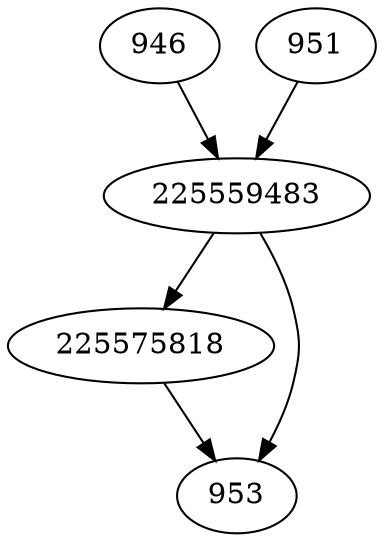 strict digraph  {
225575818;
946;
951;
953;
225559483;
225575818 -> 953;
946 -> 225559483;
951 -> 225559483;
225559483 -> 953;
225559483 -> 225575818;
}
